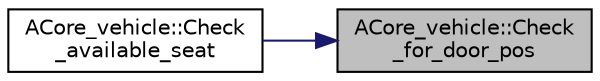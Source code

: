 digraph "ACore_vehicle::Check_for_door_pos"
{
 // LATEX_PDF_SIZE
  edge [fontname="Helvetica",fontsize="10",labelfontname="Helvetica",labelfontsize="10"];
  node [fontname="Helvetica",fontsize="10",shape=record];
  rankdir="RL";
  Node1 [label="ACore_vehicle::Check\l_for_door_pos",height=0.2,width=0.4,color="black", fillcolor="grey75", style="filled", fontcolor="black",tooltip="어느 문 통해 들어갔는지 확인"];
  Node1 -> Node2 [dir="back",color="midnightblue",fontsize="10",style="solid",fontname="Helvetica"];
  Node2 [label="ACore_vehicle::Check\l_available_seat",height=0.2,width=0.4,color="black", fillcolor="white", style="filled",URL="$class_a_core__vehicle.html#ac626a332b79b79e7a1d9ec0d2d31f0d8",tooltip="빈 좌석인지 확인"];
}
